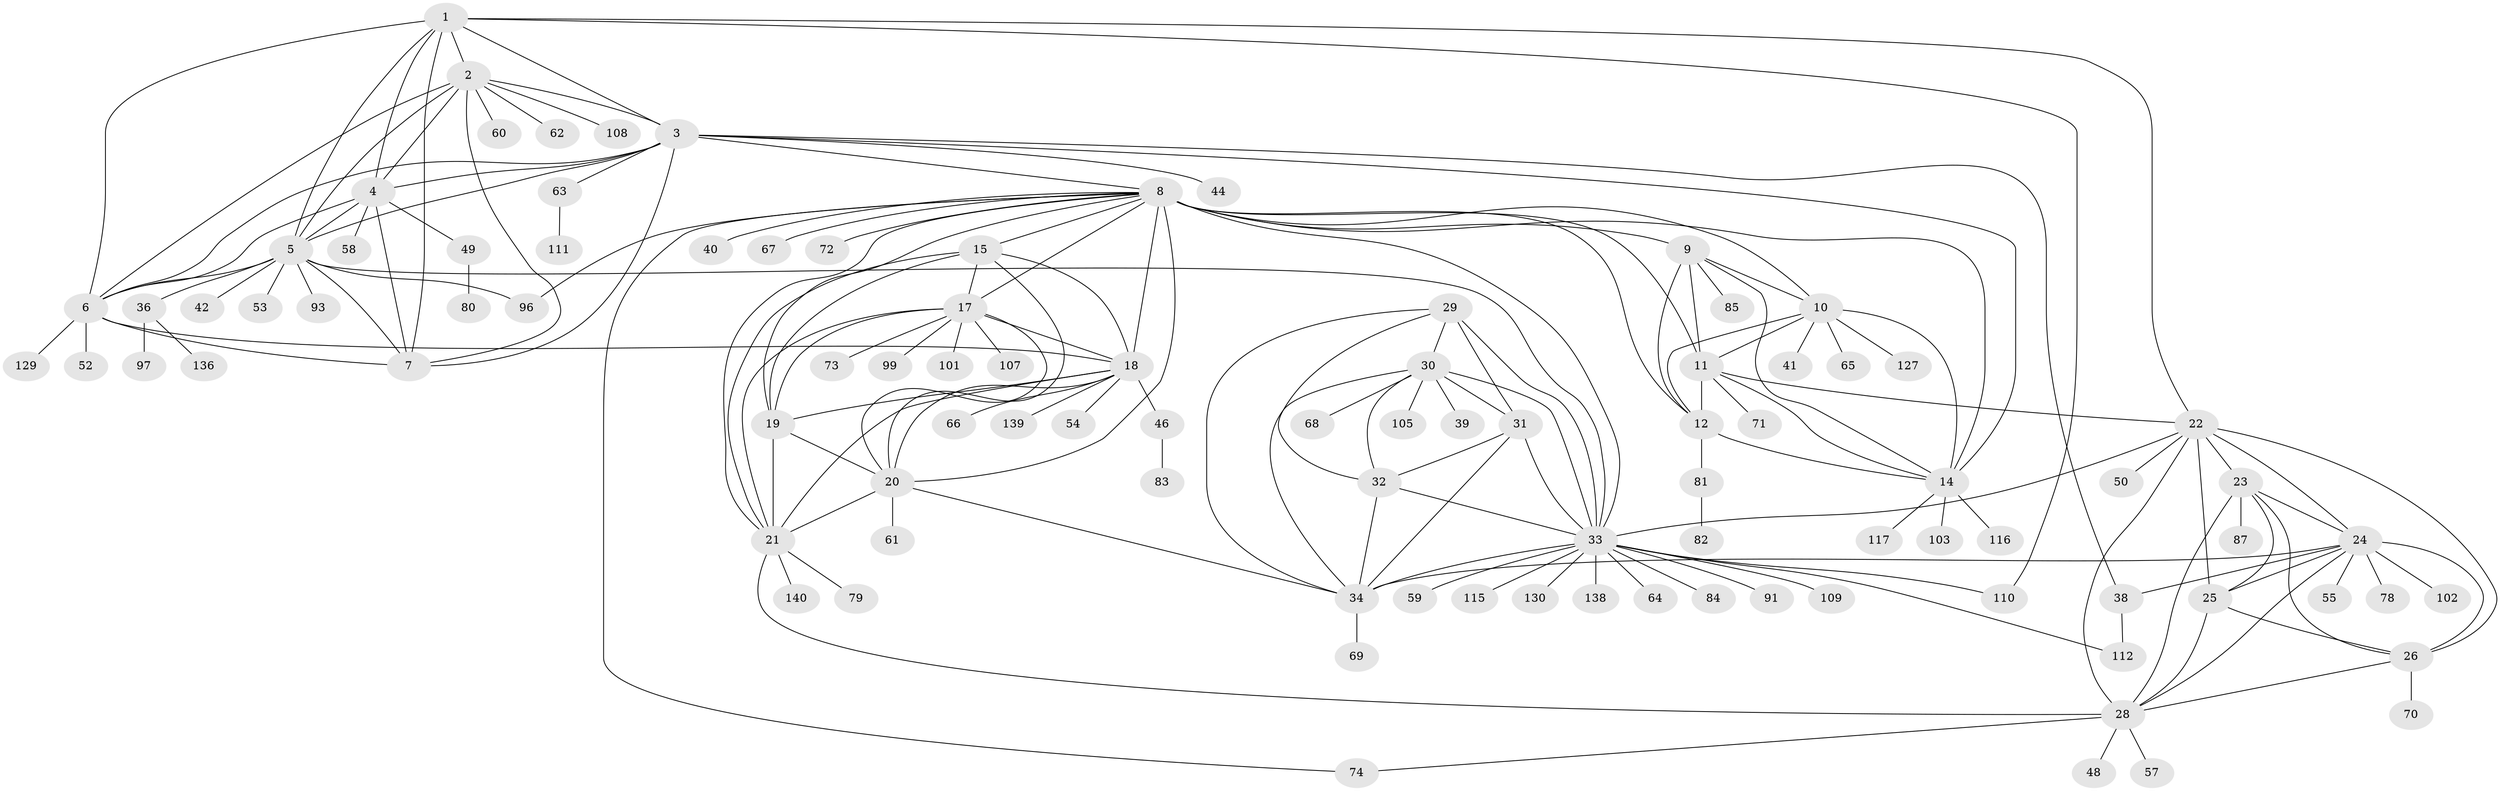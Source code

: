 // original degree distribution, {8: 0.03571428571428571, 9: 0.05, 11: 0.04285714285714286, 12: 0.014285714285714285, 6: 0.02857142857142857, 10: 0.04285714285714286, 7: 0.03571428571428571, 14: 0.007142857142857143, 3: 0.02142857142857143, 1: 0.5928571428571429, 2: 0.12857142857142856}
// Generated by graph-tools (version 1.1) at 2025/19/03/04/25 18:19:43]
// undirected, 98 vertices, 170 edges
graph export_dot {
graph [start="1"]
  node [color=gray90,style=filled];
  1;
  2;
  3;
  4;
  5;
  6;
  7;
  8 [super="+137+121+16+47+13"];
  9;
  10;
  11;
  12;
  14;
  15;
  17;
  18;
  19 [super="+77+43+92+51"];
  20;
  21;
  22 [super="+27+114+125+123"];
  23 [super="+124"];
  24;
  25 [super="+106+100+45"];
  26;
  28;
  29 [super="+126+89+56"];
  30;
  31;
  32 [super="+113"];
  33 [super="+35"];
  34 [super="+75"];
  36;
  38;
  39;
  40;
  41 [super="+94"];
  42;
  44;
  46;
  48;
  49 [super="+90+118+95+86"];
  50;
  52 [super="+88+98"];
  53;
  54;
  55;
  57;
  58;
  59;
  60;
  61;
  62;
  63;
  64;
  65;
  66;
  67;
  68;
  69;
  70;
  71;
  72;
  73;
  74;
  78 [super="+119"];
  79;
  80;
  81;
  82;
  83;
  84;
  85;
  87 [super="+132"];
  91 [super="+122"];
  93;
  96 [super="+104"];
  97;
  99;
  101;
  102;
  103;
  105 [super="+134"];
  107;
  108;
  109;
  110;
  111;
  112;
  115;
  116;
  117;
  127;
  129;
  130;
  136;
  138;
  139;
  140;
  1 -- 2;
  1 -- 3;
  1 -- 4;
  1 -- 5;
  1 -- 6;
  1 -- 7;
  1 -- 110;
  1 -- 22;
  2 -- 3;
  2 -- 4;
  2 -- 5;
  2 -- 6;
  2 -- 7;
  2 -- 60;
  2 -- 62;
  2 -- 108;
  3 -- 4;
  3 -- 5;
  3 -- 6;
  3 -- 7;
  3 -- 14;
  3 -- 38;
  3 -- 44;
  3 -- 63;
  3 -- 8;
  4 -- 5;
  4 -- 6;
  4 -- 7;
  4 -- 49;
  4 -- 58;
  5 -- 6;
  5 -- 7;
  5 -- 33;
  5 -- 36;
  5 -- 42;
  5 -- 53;
  5 -- 93;
  5 -- 96;
  6 -- 7;
  6 -- 18;
  6 -- 52;
  6 -- 129;
  8 -- 9 [weight=2];
  8 -- 10 [weight=2];
  8 -- 11 [weight=2];
  8 -- 12 [weight=2];
  8 -- 14 [weight=2];
  8 -- 67;
  8 -- 40;
  8 -- 72;
  8 -- 15;
  8 -- 17;
  8 -- 18;
  8 -- 19;
  8 -- 20;
  8 -- 21;
  8 -- 96;
  8 -- 33;
  8 -- 74;
  9 -- 10;
  9 -- 11;
  9 -- 12;
  9 -- 14;
  9 -- 85;
  10 -- 11;
  10 -- 12;
  10 -- 14;
  10 -- 41;
  10 -- 65;
  10 -- 127;
  11 -- 12;
  11 -- 14;
  11 -- 22;
  11 -- 71;
  12 -- 14;
  12 -- 81;
  14 -- 103;
  14 -- 116;
  14 -- 117;
  15 -- 17;
  15 -- 18;
  15 -- 19;
  15 -- 20;
  15 -- 21;
  17 -- 18;
  17 -- 19;
  17 -- 20;
  17 -- 21;
  17 -- 73;
  17 -- 99;
  17 -- 101;
  17 -- 107;
  18 -- 19;
  18 -- 20;
  18 -- 21;
  18 -- 46;
  18 -- 54;
  18 -- 66;
  18 -- 139;
  19 -- 20;
  19 -- 21;
  20 -- 21;
  20 -- 34;
  20 -- 61;
  21 -- 28;
  21 -- 79;
  21 -- 140;
  22 -- 23 [weight=2];
  22 -- 24 [weight=2];
  22 -- 25 [weight=2];
  22 -- 26 [weight=2];
  22 -- 28 [weight=2];
  22 -- 50;
  22 -- 33;
  23 -- 24;
  23 -- 25;
  23 -- 26;
  23 -- 28;
  23 -- 87;
  24 -- 25;
  24 -- 26;
  24 -- 28;
  24 -- 34;
  24 -- 38;
  24 -- 55;
  24 -- 78;
  24 -- 102;
  25 -- 26;
  25 -- 28;
  26 -- 28;
  26 -- 70;
  28 -- 48;
  28 -- 57;
  28 -- 74;
  29 -- 30;
  29 -- 31;
  29 -- 32;
  29 -- 33 [weight=2];
  29 -- 34;
  30 -- 31;
  30 -- 32;
  30 -- 33 [weight=2];
  30 -- 34;
  30 -- 39;
  30 -- 68;
  30 -- 105;
  31 -- 32;
  31 -- 33 [weight=2];
  31 -- 34;
  32 -- 33 [weight=2];
  32 -- 34;
  33 -- 34 [weight=2];
  33 -- 59;
  33 -- 91;
  33 -- 109;
  33 -- 110;
  33 -- 112;
  33 -- 130;
  33 -- 64;
  33 -- 138;
  33 -- 115;
  33 -- 84;
  34 -- 69;
  36 -- 97;
  36 -- 136;
  38 -- 112;
  46 -- 83;
  49 -- 80;
  63 -- 111;
  81 -- 82;
}
